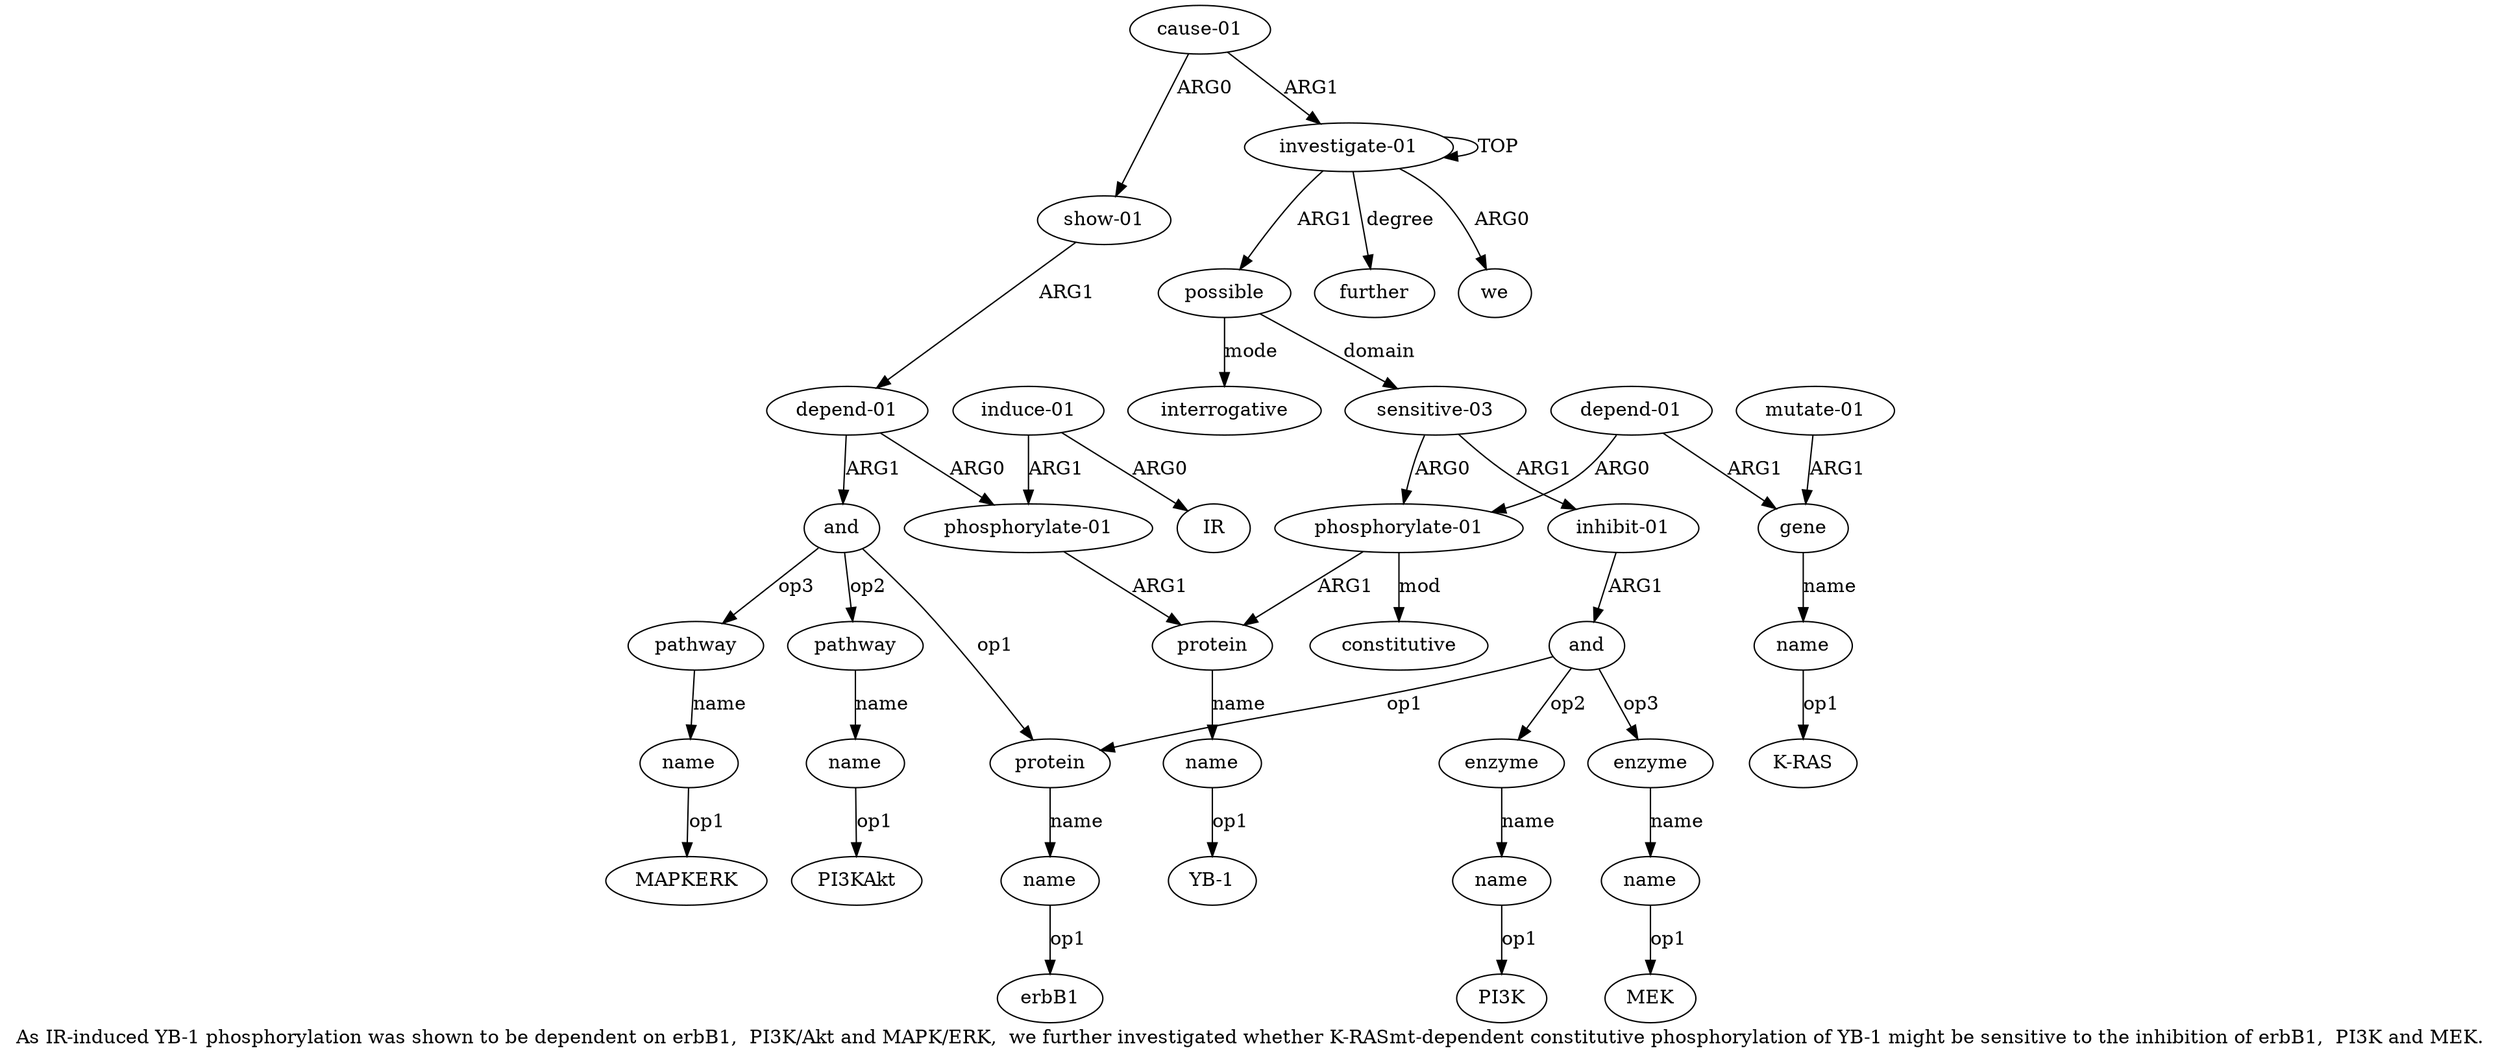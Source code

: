digraph  {
	graph [label="As IR-induced YB-1 phosphorylation was shown to be dependent on erbB1,  PI3K/Akt and MAPK/ERK,  we further investigated whether \
K-RASmt-dependent constitutive phosphorylation of YB-1 might be sensitive to the inhibition of erbB1,  PI3K and MEK."];
	node [label="\N"];
	a20	 [color=black,
		gold_ind=20,
		gold_label=further,
		label=further,
		test_ind=20,
		test_label=further];
	a21	 [color=black,
		gold_ind=21,
		gold_label="cause-01",
		label="cause-01",
		test_ind=21,
		test_label="cause-01"];
	a22	 [color=black,
		gold_ind=22,
		gold_label="show-01",
		label="show-01",
		test_ind=22,
		test_label="show-01"];
	a21 -> a22 [key=0,
	color=black,
	gold_label=ARG0,
	label=ARG0,
	test_label=ARG0];
a0 [color=black,
	gold_ind=0,
	gold_label="investigate-01",
	label="investigate-01",
	test_ind=0,
	test_label="investigate-01"];
a21 -> a0 [key=0,
color=black,
gold_label=ARG1,
label=ARG1,
test_label=ARG1];
a23 [color=black,
gold_ind=23,
gold_label="depend-01",
label="depend-01",
test_ind=23,
test_label="depend-01"];
a22 -> a23 [key=0,
color=black,
gold_label=ARG1,
label=ARG1,
test_label=ARG1];
a24 [color=black,
gold_ind=24,
gold_label="phosphorylate-01",
label="phosphorylate-01",
test_ind=24,
test_label="phosphorylate-01"];
a23 -> a24 [key=0,
color=black,
gold_label=ARG0,
label=ARG0,
test_label=ARG0];
a27 [color=black,
gold_ind=27,
gold_label=and,
label=and,
test_ind=27,
test_label=and];
a23 -> a27 [key=0,
color=black,
gold_label=ARG1,
label=ARG1,
test_label=ARG1];
a5 [color=black,
gold_ind=5,
gold_label=protein,
label=protein,
test_ind=5,
test_label=protein];
a24 -> a5 [key=0,
color=black,
gold_label=ARG1,
label=ARG1,
test_label=ARG1];
a25 [color=black,
gold_ind=25,
gold_label="induce-01",
label="induce-01",
test_ind=25,
test_label="induce-01"];
a25 -> a24 [key=0,
color=black,
gold_label=ARG1,
label=ARG1,
test_label=ARG1];
a26 [color=black,
gold_ind=26,
gold_label=IR,
label=IR,
test_ind=26,
test_label=IR];
a25 -> a26 [key=0,
color=black,
gold_label=ARG0,
label=ARG0,
test_label=ARG0];
a28 [color=black,
gold_ind=28,
gold_label=pathway,
label=pathway,
test_ind=28,
test_label=pathway];
a27 -> a28 [key=0,
color=black,
gold_label=op2,
label=op2,
test_label=op2];
a30 [color=black,
gold_ind=30,
gold_label=pathway,
label=pathway,
test_ind=30,
test_label=pathway];
a27 -> a30 [key=0,
color=black,
gold_label=op3,
label=op3,
test_label=op3];
a14 [color=black,
gold_ind=14,
gold_label=protein,
label=protein,
test_ind=14,
test_label=protein];
a27 -> a14 [key=0,
color=black,
gold_label=op1,
label=op1,
test_label=op1];
a29 [color=black,
gold_ind=29,
gold_label=name,
label=name,
test_ind=29,
test_label=name];
a28 -> a29 [key=0,
color=black,
gold_label=name,
label=name,
test_label=name];
"a29 PI3KAkt" [color=black,
gold_ind=-1,
gold_label=PI3KAkt,
label=PI3KAkt,
test_ind=-1,
test_label=PI3KAkt];
a29 -> "a29 PI3KAkt" [key=0,
color=black,
gold_label=op1,
label=op1,
test_label=op1];
a31 [color=black,
gold_ind=31,
gold_label=name,
label=name,
test_ind=31,
test_label=name];
"a31 MAPKERK" [color=black,
gold_ind=-1,
gold_label=MAPKERK,
label=MAPKERK,
test_ind=-1,
test_label=MAPKERK];
a31 -> "a31 MAPKERK" [key=0,
color=black,
gold_label=op1,
label=op1,
test_label=op1];
a30 -> a31 [key=0,
color=black,
gold_label=name,
label=name,
test_label=name];
"a2 interrogative" [color=black,
gold_ind=-1,
gold_label=interrogative,
label=interrogative,
test_ind=-1,
test_label=interrogative];
"a10 K-RAS" [color=black,
gold_ind=-1,
gold_label="K-RAS",
label="K-RAS",
test_ind=-1,
test_label="K-RAS"];
"a17 PI3K" [color=black,
gold_ind=-1,
gold_label=PI3K,
label=PI3K,
test_ind=-1,
test_label=PI3K];
"a19 MEK" [color=black,
gold_ind=-1,
gold_label=MEK,
label=MEK,
test_ind=-1,
test_label=MEK];
a15 [color=black,
gold_ind=15,
gold_label=name,
label=name,
test_ind=15,
test_label=name];
"a15 erbB1" [color=black,
gold_ind=-1,
gold_label=erbB1,
label=erbB1,
test_ind=-1,
test_label=erbB1];
a15 -> "a15 erbB1" [key=0,
color=black,
gold_label=op1,
label=op1,
test_label=op1];
a14 -> a15 [key=0,
color=black,
gold_label=name,
label=name,
test_label=name];
a17 [color=black,
gold_ind=17,
gold_label=name,
label=name,
test_ind=17,
test_label=name];
a17 -> "a17 PI3K" [key=0,
color=black,
gold_label=op1,
label=op1,
test_label=op1];
a16 [color=black,
gold_ind=16,
gold_label=enzyme,
label=enzyme,
test_ind=16,
test_label=enzyme];
a16 -> a17 [key=0,
color=black,
gold_label=name,
label=name,
test_label=name];
a11 [color=black,
gold_ind=11,
gold_label="mutate-01",
label="mutate-01",
test_ind=11,
test_label="mutate-01"];
a9 [color=black,
gold_ind=9,
gold_label=gene,
label=gene,
test_ind=9,
test_label=gene];
a11 -> a9 [key=0,
color=black,
gold_label=ARG1,
label=ARG1,
test_label=ARG1];
a10 [color=black,
gold_ind=10,
gold_label=name,
label=name,
test_ind=10,
test_label=name];
a10 -> "a10 K-RAS" [key=0,
color=black,
gold_label=op1,
label=op1,
test_label=op1];
a13 [color=black,
gold_ind=13,
gold_label=and,
label=and,
test_ind=13,
test_label=and];
a13 -> a14 [key=0,
color=black,
gold_label=op1,
label=op1,
test_label=op1];
a13 -> a16 [key=0,
color=black,
gold_label=op2,
label=op2,
test_label=op2];
a18 [color=black,
gold_ind=18,
gold_label=enzyme,
label=enzyme,
test_ind=18,
test_label=enzyme];
a13 -> a18 [key=0,
color=black,
gold_label=op3,
label=op3,
test_label=op3];
a12 [color=black,
gold_ind=12,
gold_label="inhibit-01",
label="inhibit-01",
test_ind=12,
test_label="inhibit-01"];
a12 -> a13 [key=0,
color=black,
gold_label=ARG1,
label=ARG1,
test_label=ARG1];
a19 [color=black,
gold_ind=19,
gold_label=name,
label=name,
test_ind=19,
test_label=name];
a19 -> "a19 MEK" [key=0,
color=black,
gold_label=op1,
label=op1,
test_label=op1];
a18 -> a19 [key=0,
color=black,
gold_label=name,
label=name,
test_label=name];
a1 [color=black,
gold_ind=1,
gold_label=we,
label=we,
test_ind=1,
test_label=we];
a0 -> a20 [key=0,
color=black,
gold_label=degree,
label=degree,
test_label=degree];
a0 -> a1 [key=0,
color=black,
gold_label=ARG0,
label=ARG0,
test_label=ARG0];
a0 -> a0 [key=0,
color=black,
gold_label=TOP,
label=TOP,
test_label=TOP];
a2 [color=black,
gold_ind=2,
gold_label=possible,
label=possible,
test_ind=2,
test_label=possible];
a0 -> a2 [key=0,
color=black,
gold_label=ARG1,
label=ARG1,
test_label=ARG1];
a3 [color=black,
gold_ind=3,
gold_label="sensitive-03",
label="sensitive-03",
test_ind=3,
test_label="sensitive-03"];
a3 -> a12 [key=0,
color=black,
gold_label=ARG1,
label=ARG1,
test_label=ARG1];
a4 [color=black,
gold_ind=4,
gold_label="phosphorylate-01",
label="phosphorylate-01",
test_ind=4,
test_label="phosphorylate-01"];
a3 -> a4 [key=0,
color=black,
gold_label=ARG0,
label=ARG0,
test_label=ARG0];
a2 -> "a2 interrogative" [key=0,
color=black,
gold_label=mode,
label=mode,
test_label=mode];
a2 -> a3 [key=0,
color=black,
gold_label=domain,
label=domain,
test_label=domain];
a6 [color=black,
gold_ind=6,
gold_label=name,
label=name,
test_ind=6,
test_label=name];
a5 -> a6 [key=0,
color=black,
gold_label=name,
label=name,
test_label=name];
a4 -> a5 [key=0,
color=black,
gold_label=ARG1,
label=ARG1,
test_label=ARG1];
a7 [color=black,
gold_ind=7,
gold_label=constitutive,
label=constitutive,
test_ind=7,
test_label=constitutive];
a4 -> a7 [key=0,
color=black,
gold_label=mod,
label=mod,
test_label=mod];
"a6 YB-1" [color=black,
gold_ind=-1,
gold_label="YB-1",
label="YB-1",
test_ind=-1,
test_label="YB-1"];
a6 -> "a6 YB-1" [key=0,
color=black,
gold_label=op1,
label=op1,
test_label=op1];
a9 -> a10 [key=0,
color=black,
gold_label=name,
label=name,
test_label=name];
a8 [color=black,
gold_ind=8,
gold_label="depend-01",
label="depend-01",
test_ind=8,
test_label="depend-01"];
a8 -> a4 [key=0,
color=black,
gold_label=ARG0,
label=ARG0,
test_label=ARG0];
a8 -> a9 [key=0,
color=black,
gold_label=ARG1,
label=ARG1,
test_label=ARG1];
}
